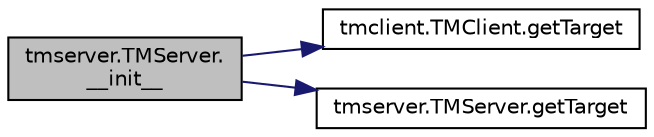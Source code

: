 digraph "tmserver.TMServer.__init__"
{
 // LATEX_PDF_SIZE
  edge [fontname="Helvetica",fontsize="10",labelfontname="Helvetica",labelfontsize="10"];
  node [fontname="Helvetica",fontsize="10",shape=record];
  rankdir="LR";
  Node1 [label="tmserver.TMServer.\l__init__",height=0.2,width=0.4,color="black", fillcolor="grey75", style="filled", fontcolor="black",tooltip=" "];
  Node1 -> Node2 [color="midnightblue",fontsize="10",style="solid",fontname="Helvetica"];
  Node2 [label="tmclient.TMClient.getTarget",height=0.2,width=0.4,color="black", fillcolor="white", style="filled",URL="$classtmclient_1_1TMClient.html#a91c8cab892d16a8c7b961509e7304bd1",tooltip=" "];
  Node1 -> Node3 [color="midnightblue",fontsize="10",style="solid",fontname="Helvetica"];
  Node3 [label="tmserver.TMServer.getTarget",height=0.2,width=0.4,color="black", fillcolor="white", style="filled",URL="$classtmserver_1_1TMServer.html#aa71d5ad0dab82d9af80c5e7a9a65d62c",tooltip=" "];
}
